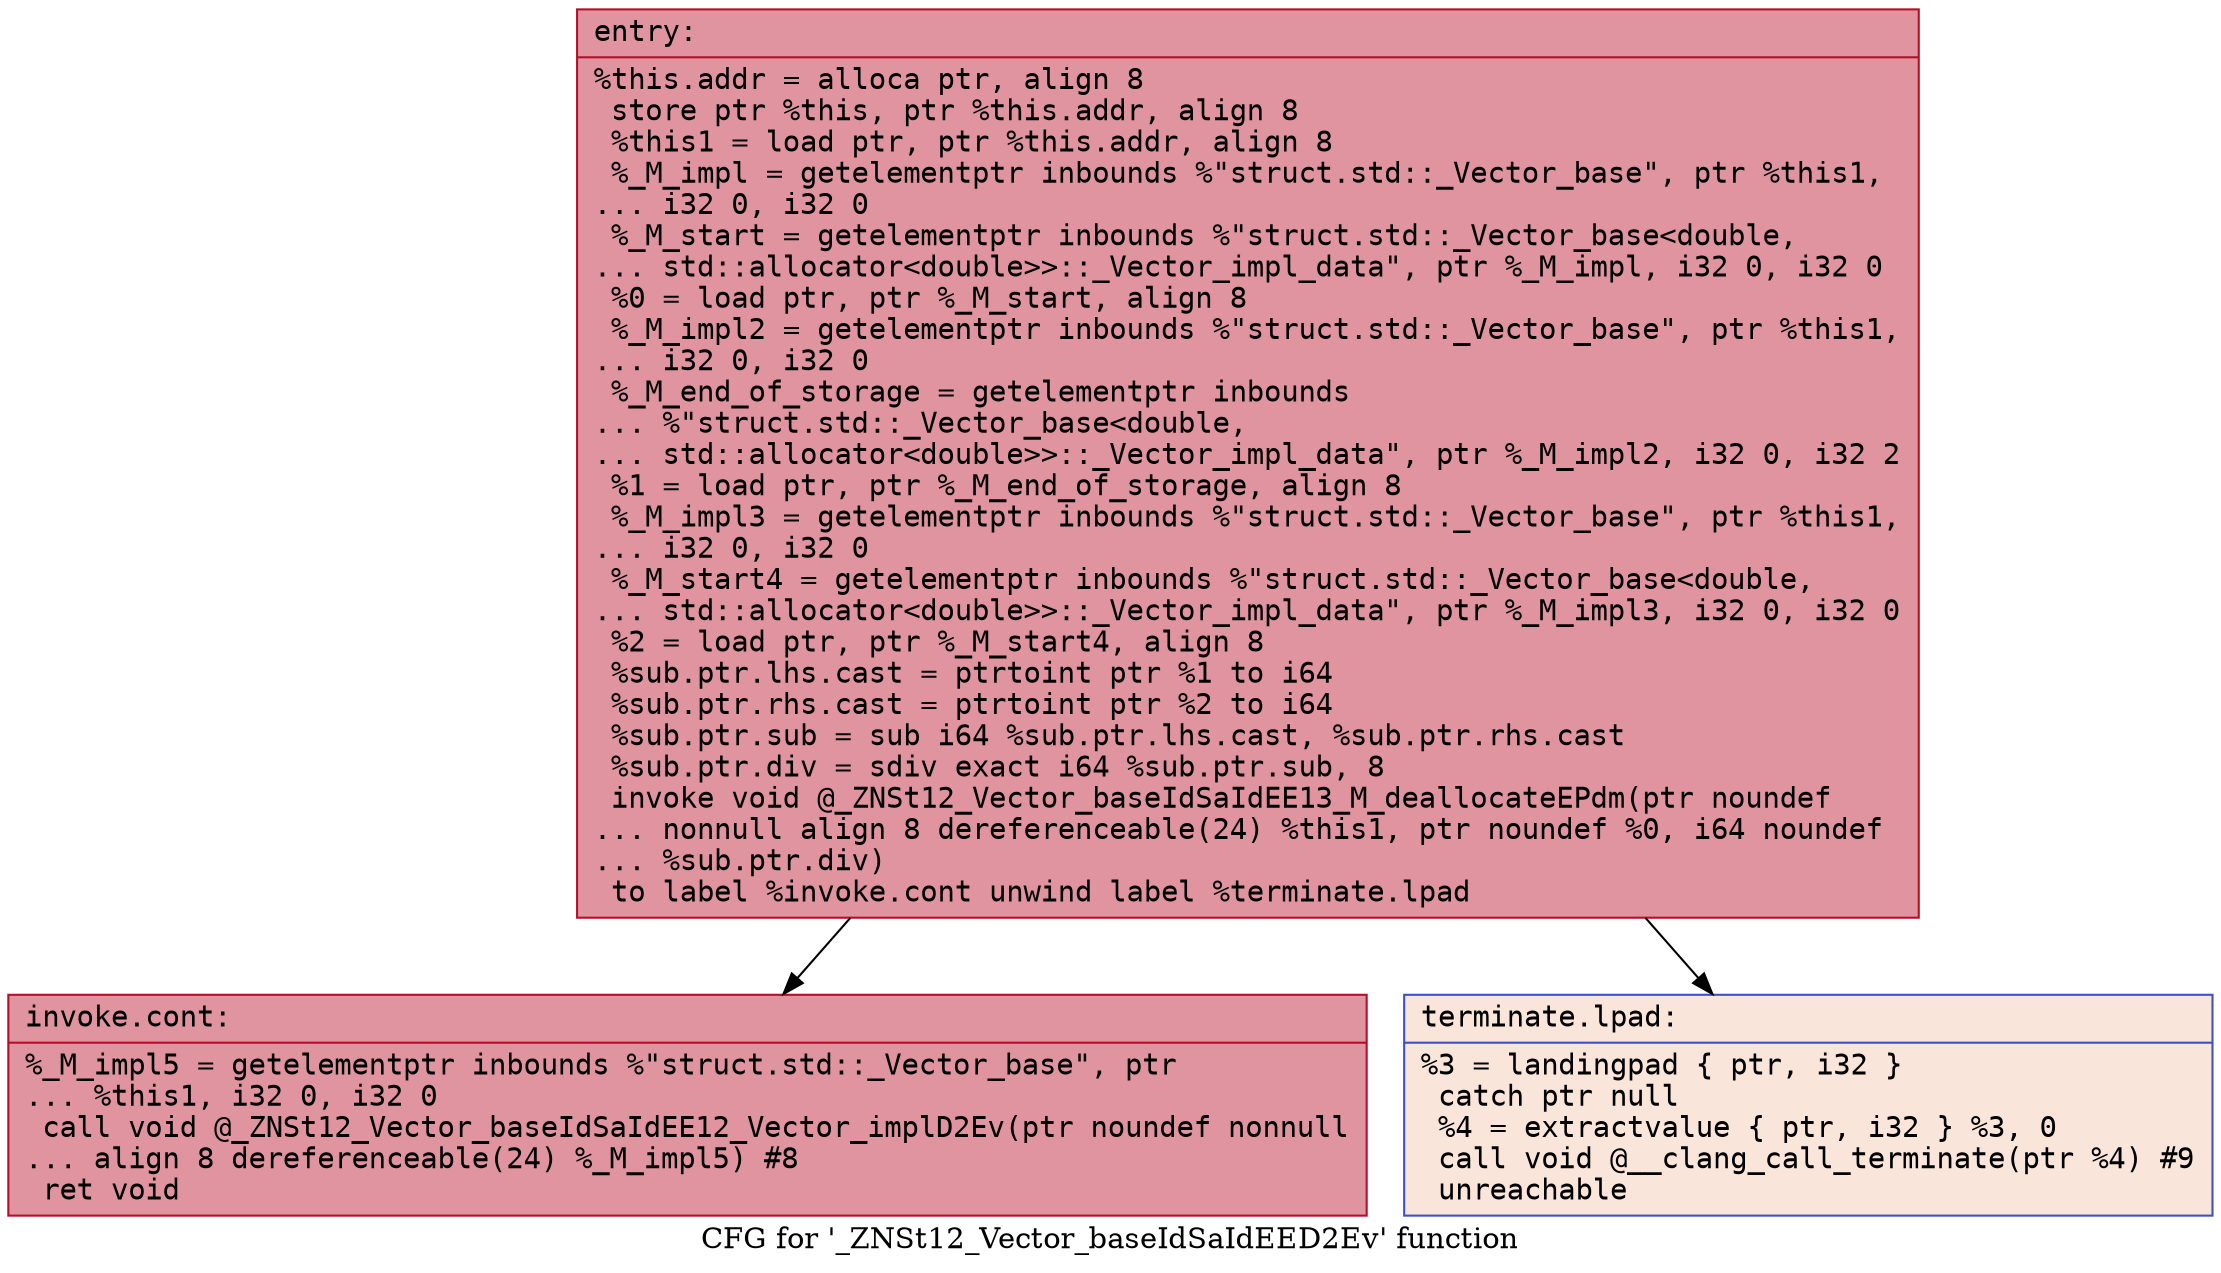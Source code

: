 digraph "CFG for '_ZNSt12_Vector_baseIdSaIdEED2Ev' function" {
	label="CFG for '_ZNSt12_Vector_baseIdSaIdEED2Ev' function";

	Node0x561f53d31fb0 [shape=record,color="#b70d28ff", style=filled, fillcolor="#b70d2870" fontname="Courier",label="{entry:\l|  %this.addr = alloca ptr, align 8\l  store ptr %this, ptr %this.addr, align 8\l  %this1 = load ptr, ptr %this.addr, align 8\l  %_M_impl = getelementptr inbounds %\"struct.std::_Vector_base\", ptr %this1,\l... i32 0, i32 0\l  %_M_start = getelementptr inbounds %\"struct.std::_Vector_base\<double,\l... std::allocator\<double\>\>::_Vector_impl_data\", ptr %_M_impl, i32 0, i32 0\l  %0 = load ptr, ptr %_M_start, align 8\l  %_M_impl2 = getelementptr inbounds %\"struct.std::_Vector_base\", ptr %this1,\l... i32 0, i32 0\l  %_M_end_of_storage = getelementptr inbounds\l... %\"struct.std::_Vector_base\<double,\l... std::allocator\<double\>\>::_Vector_impl_data\", ptr %_M_impl2, i32 0, i32 2\l  %1 = load ptr, ptr %_M_end_of_storage, align 8\l  %_M_impl3 = getelementptr inbounds %\"struct.std::_Vector_base\", ptr %this1,\l... i32 0, i32 0\l  %_M_start4 = getelementptr inbounds %\"struct.std::_Vector_base\<double,\l... std::allocator\<double\>\>::_Vector_impl_data\", ptr %_M_impl3, i32 0, i32 0\l  %2 = load ptr, ptr %_M_start4, align 8\l  %sub.ptr.lhs.cast = ptrtoint ptr %1 to i64\l  %sub.ptr.rhs.cast = ptrtoint ptr %2 to i64\l  %sub.ptr.sub = sub i64 %sub.ptr.lhs.cast, %sub.ptr.rhs.cast\l  %sub.ptr.div = sdiv exact i64 %sub.ptr.sub, 8\l  invoke void @_ZNSt12_Vector_baseIdSaIdEE13_M_deallocateEPdm(ptr noundef\l... nonnull align 8 dereferenceable(24) %this1, ptr noundef %0, i64 noundef\l... %sub.ptr.div)\l          to label %invoke.cont unwind label %terminate.lpad\l}"];
	Node0x561f53d31fb0 -> Node0x561f53d30300[tooltip="entry -> invoke.cont\nProbability 100.00%" ];
	Node0x561f53d31fb0 -> Node0x561f53d30380[tooltip="entry -> terminate.lpad\nProbability 0.00%" ];
	Node0x561f53d30300 [shape=record,color="#b70d28ff", style=filled, fillcolor="#b70d2870" fontname="Courier",label="{invoke.cont:\l|  %_M_impl5 = getelementptr inbounds %\"struct.std::_Vector_base\", ptr\l... %this1, i32 0, i32 0\l  call void @_ZNSt12_Vector_baseIdSaIdEE12_Vector_implD2Ev(ptr noundef nonnull\l... align 8 dereferenceable(24) %_M_impl5) #8\l  ret void\l}"];
	Node0x561f53d30380 [shape=record,color="#3d50c3ff", style=filled, fillcolor="#f4c5ad70" fontname="Courier",label="{terminate.lpad:\l|  %3 = landingpad \{ ptr, i32 \}\l          catch ptr null\l  %4 = extractvalue \{ ptr, i32 \} %3, 0\l  call void @__clang_call_terminate(ptr %4) #9\l  unreachable\l}"];
}
